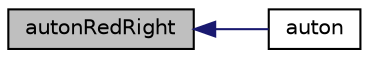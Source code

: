 digraph "autonRedRight"
{
  edge [fontname="Helvetica",fontsize="10",labelfontname="Helvetica",labelfontsize="10"];
  node [fontname="Helvetica",fontsize="10",shape=record];
  rankdir="LR";
  Node25 [label="autonRedRight",height=0.2,width=0.4,color="black", fillcolor="grey75", style="filled", fontcolor="black"];
  Node25 -> Node26 [dir="back",color="midnightblue",fontsize="10",style="solid",fontname="Helvetica"];
  Node26 [label="auton",height=0.2,width=0.4,color="black", fillcolor="white", style="filled",URL="$auton_8cpp.html#a9c7e58a3b4bb5cdd30a6b3ed32e8f962",tooltip="the autonomous switcher "];
}
